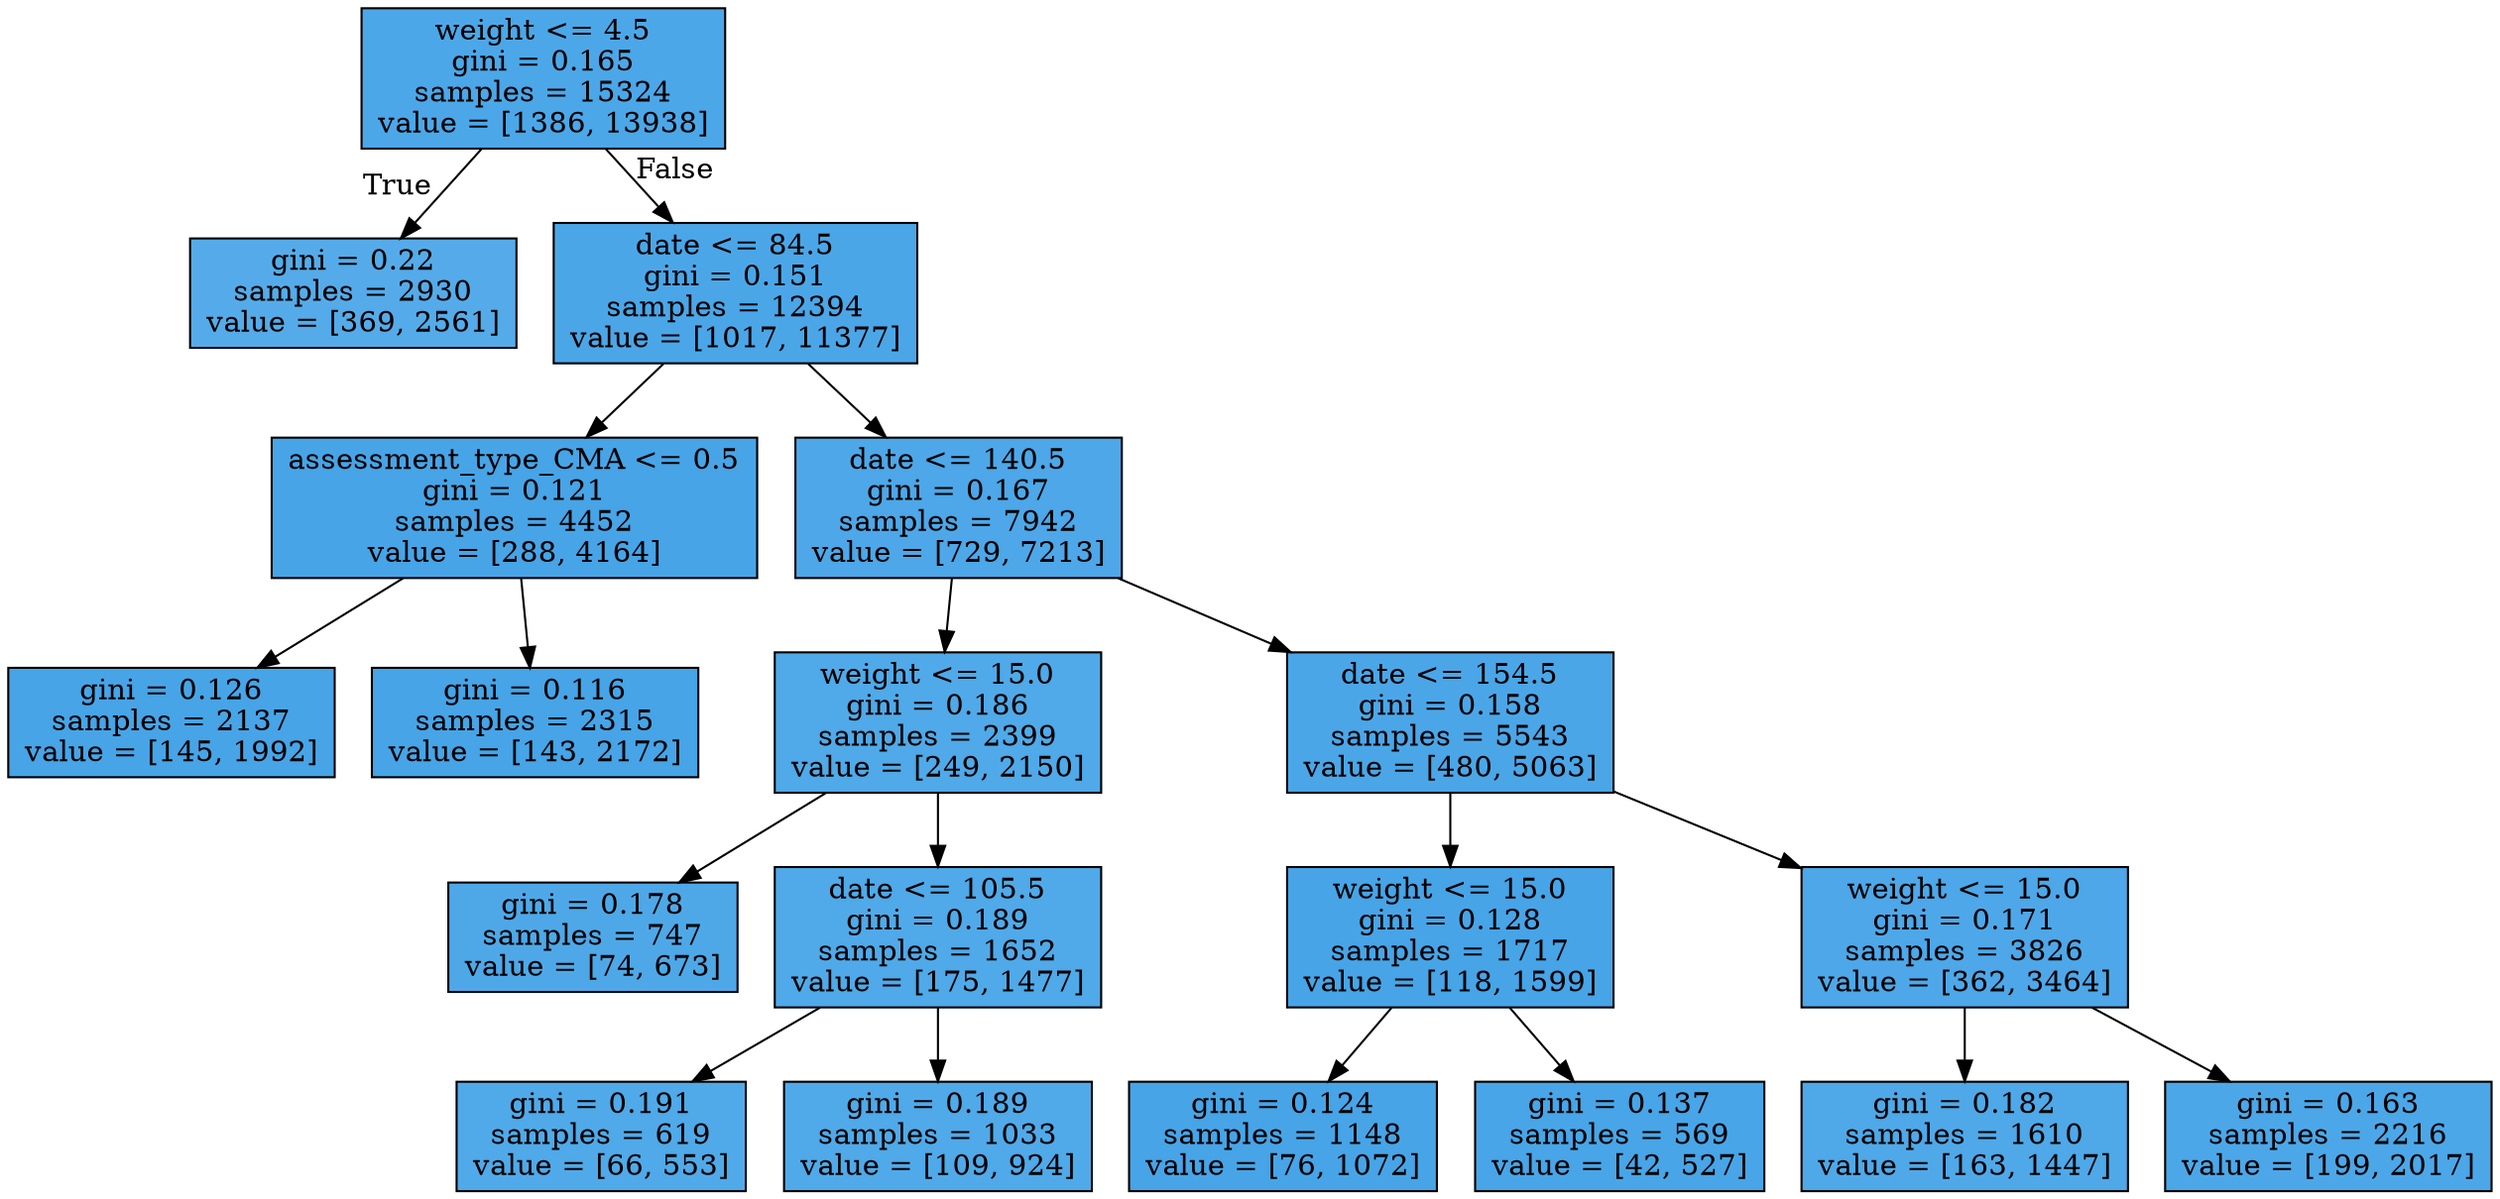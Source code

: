 digraph Tree {
node [shape=box, style="filled", color="black"] ;
0 [label="weight <= 4.5\ngini = 0.165\nsamples = 15324\nvalue = [1386, 13938]", fillcolor="#399de5e6"] ;
1 [label="gini = 0.22\nsamples = 2930\nvalue = [369, 2561]", fillcolor="#399de5da"] ;
0 -> 1 [labeldistance=2.5, labelangle=45, headlabel="True"] ;
2 [label="date <= 84.5\ngini = 0.151\nsamples = 12394\nvalue = [1017, 11377]", fillcolor="#399de5e8"] ;
0 -> 2 [labeldistance=2.5, labelangle=-45, headlabel="False"] ;
3 [label="assessment_type_CMA <= 0.5\ngini = 0.121\nsamples = 4452\nvalue = [288, 4164]", fillcolor="#399de5ed"] ;
2 -> 3 ;
4 [label="gini = 0.126\nsamples = 2137\nvalue = [145, 1992]", fillcolor="#399de5ec"] ;
3 -> 4 ;
5 [label="gini = 0.116\nsamples = 2315\nvalue = [143, 2172]", fillcolor="#399de5ee"] ;
3 -> 5 ;
6 [label="date <= 140.5\ngini = 0.167\nsamples = 7942\nvalue = [729, 7213]", fillcolor="#399de5e5"] ;
2 -> 6 ;
7 [label="weight <= 15.0\ngini = 0.186\nsamples = 2399\nvalue = [249, 2150]", fillcolor="#399de5e1"] ;
6 -> 7 ;
8 [label="gini = 0.178\nsamples = 747\nvalue = [74, 673]", fillcolor="#399de5e3"] ;
7 -> 8 ;
9 [label="date <= 105.5\ngini = 0.189\nsamples = 1652\nvalue = [175, 1477]", fillcolor="#399de5e1"] ;
7 -> 9 ;
10 [label="gini = 0.191\nsamples = 619\nvalue = [66, 553]", fillcolor="#399de5e1"] ;
9 -> 10 ;
11 [label="gini = 0.189\nsamples = 1033\nvalue = [109, 924]", fillcolor="#399de5e1"] ;
9 -> 11 ;
12 [label="date <= 154.5\ngini = 0.158\nsamples = 5543\nvalue = [480, 5063]", fillcolor="#399de5e7"] ;
6 -> 12 ;
13 [label="weight <= 15.0\ngini = 0.128\nsamples = 1717\nvalue = [118, 1599]", fillcolor="#399de5ec"] ;
12 -> 13 ;
14 [label="gini = 0.124\nsamples = 1148\nvalue = [76, 1072]", fillcolor="#399de5ed"] ;
13 -> 14 ;
15 [label="gini = 0.137\nsamples = 569\nvalue = [42, 527]", fillcolor="#399de5eb"] ;
13 -> 15 ;
16 [label="weight <= 15.0\ngini = 0.171\nsamples = 3826\nvalue = [362, 3464]", fillcolor="#399de5e4"] ;
12 -> 16 ;
17 [label="gini = 0.182\nsamples = 1610\nvalue = [163, 1447]", fillcolor="#399de5e2"] ;
16 -> 17 ;
18 [label="gini = 0.163\nsamples = 2216\nvalue = [199, 2017]", fillcolor="#399de5e6"] ;
16 -> 18 ;
}